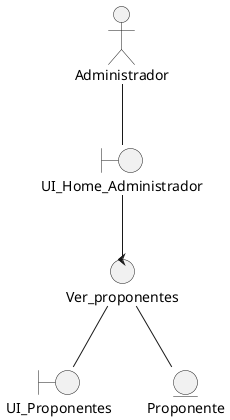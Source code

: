 @startuml
@startuml Gestionar proponente
actor Administrador
boundary UI_Proponentes
control Ver_proponentes
boundary UI_Home_Administrador
entity Proponente
Administrador--UI_Home_Administrador
UI_Home_Administrador--Ver_proponentes
Ver_proponentes--UI_Proponentes
Ver_proponentes--Proponente



@enduml
